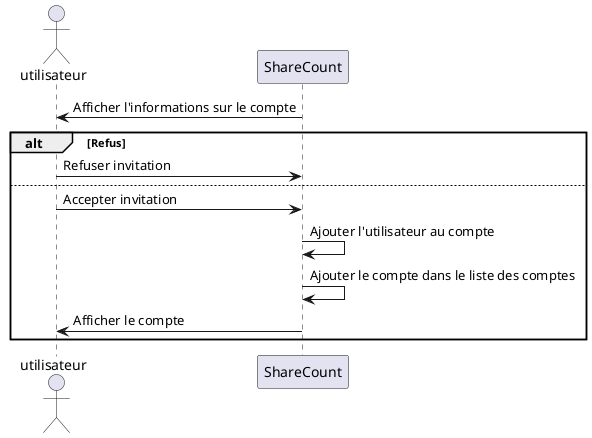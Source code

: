@startuml  Accepter une demande d’ajout

actor utilisateur as u
participant ShareCount as sc

sc -> u : Afficher l'informations sur le compte

alt Refus
u -> sc : Refuser invitation
else

u -> sc : Accepter invitation
sc -> sc : Ajouter l'utilisateur au compte
sc -> sc : Ajouter le compte dans le liste des comptes

sc -> u : Afficher le compte


end



@enduml